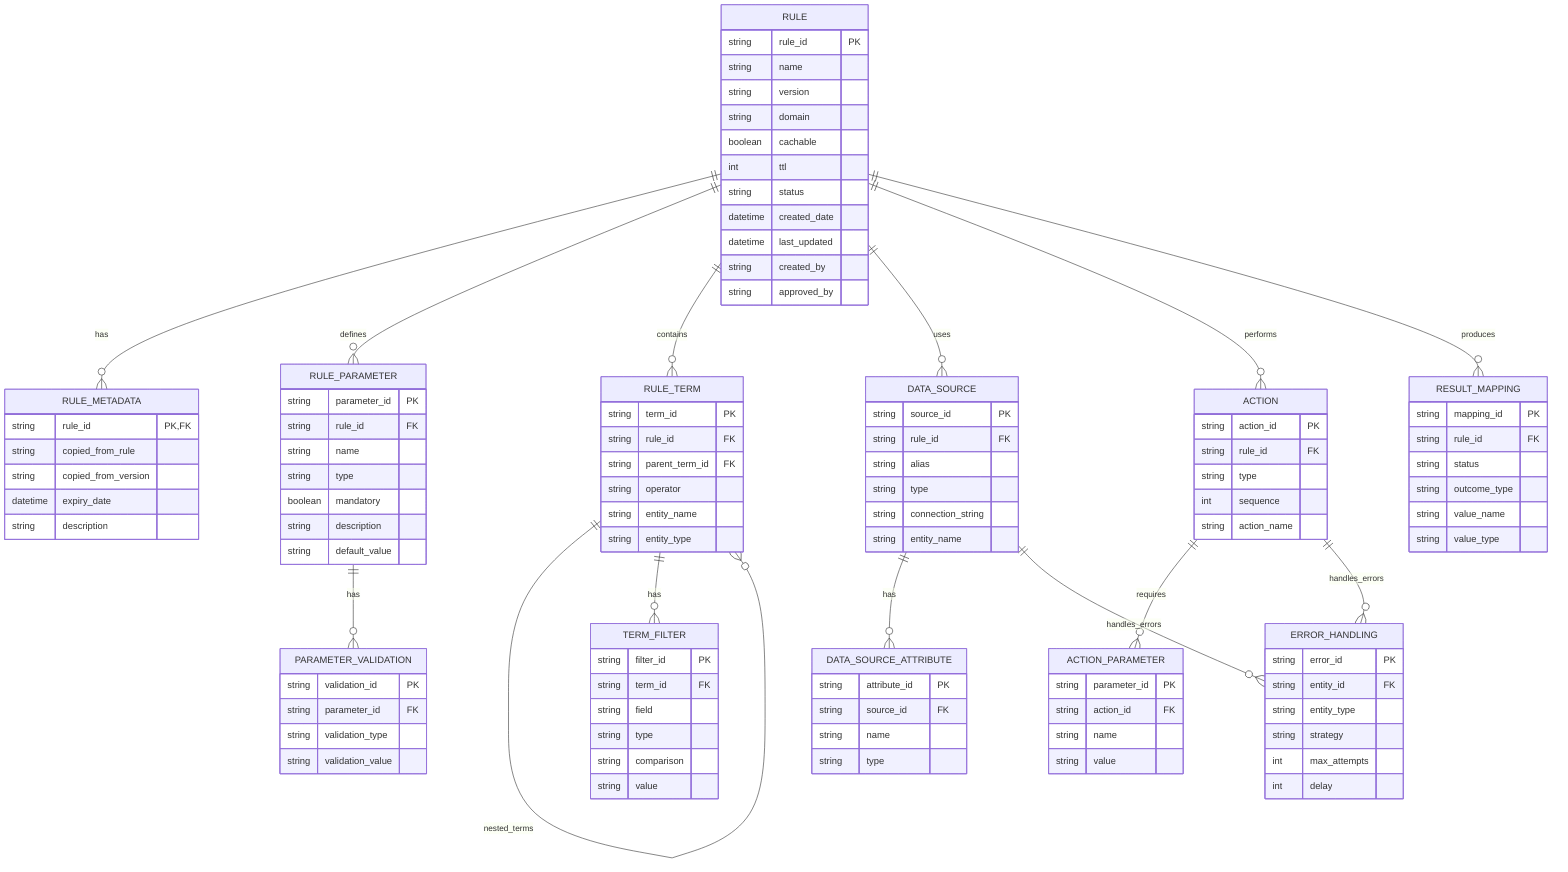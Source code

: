 erDiagram
    RULE {
        string rule_id PK
        string name
        string version
        string domain
        boolean cachable
        int ttl
        string status
        datetime created_date
        datetime last_updated
        string created_by
        string approved_by
    }

    RULE_METADATA {
        string rule_id PK, FK
        string copied_from_rule
        string copied_from_version
        datetime expiry_date
        string description
    }

    RULE_PARAMETER {
        string parameter_id PK
        string rule_id FK
        string name
        string type
        boolean mandatory
        string description
        string default_value
    }

    PARAMETER_VALIDATION {
        string validation_id PK
        string parameter_id FK
        string validation_type
        string validation_value
    }

    RULE_TERM {
        string term_id PK
        string rule_id FK
        string parent_term_id FK
        string operator
        string entity_name
        string entity_type
    }

    TERM_FILTER {
        string filter_id PK
        string term_id FK
        string field
        string type
        string comparison
        string value
    }

    DATA_SOURCE {
        string source_id PK
        string rule_id FK
        string alias
        string type
        string connection_string
        string entity_name
    }

    DATA_SOURCE_ATTRIBUTE {
        string attribute_id PK
        string source_id FK
        string name
        string type
    }

    ACTION {
        string action_id PK
        string rule_id FK
        string type
        int sequence
        string action_name
    }

    ACTION_PARAMETER {
        string parameter_id PK
        string action_id FK
        string name
        string value
    }

    ERROR_HANDLING {
        string error_id PK
        string entity_id FK
        string entity_type
        string strategy
        int max_attempts
        int delay
    }

    RESULT_MAPPING {
        string mapping_id PK
        string rule_id FK
        string status
        string outcome_type
        string value_name
        string value_type
    }

    RULE ||--o{ RULE_METADATA : "has"
    RULE ||--o{ RULE_PARAMETER : "defines"
    RULE_PARAMETER ||--o{ PARAMETER_VALIDATION : "has"
    RULE ||--o{ RULE_TERM : "contains"
    RULE_TERM ||--o{ RULE_TERM : "nested_terms"
    RULE_TERM ||--o{ TERM_FILTER : "has"
    RULE ||--o{ DATA_SOURCE : "uses"
    DATA_SOURCE ||--o{ DATA_SOURCE_ATTRIBUTE : "has"
    RULE ||--o{ ACTION : "performs"
    ACTION ||--o{ ACTION_PARAMETER : "requires"
    RULE ||--o{ RESULT_MAPPING : "produces"
    ACTION ||--o{ ERROR_HANDLING : "handles_errors"
    DATA_SOURCE ||--o{ ERROR_HANDLING : "handles_errors"